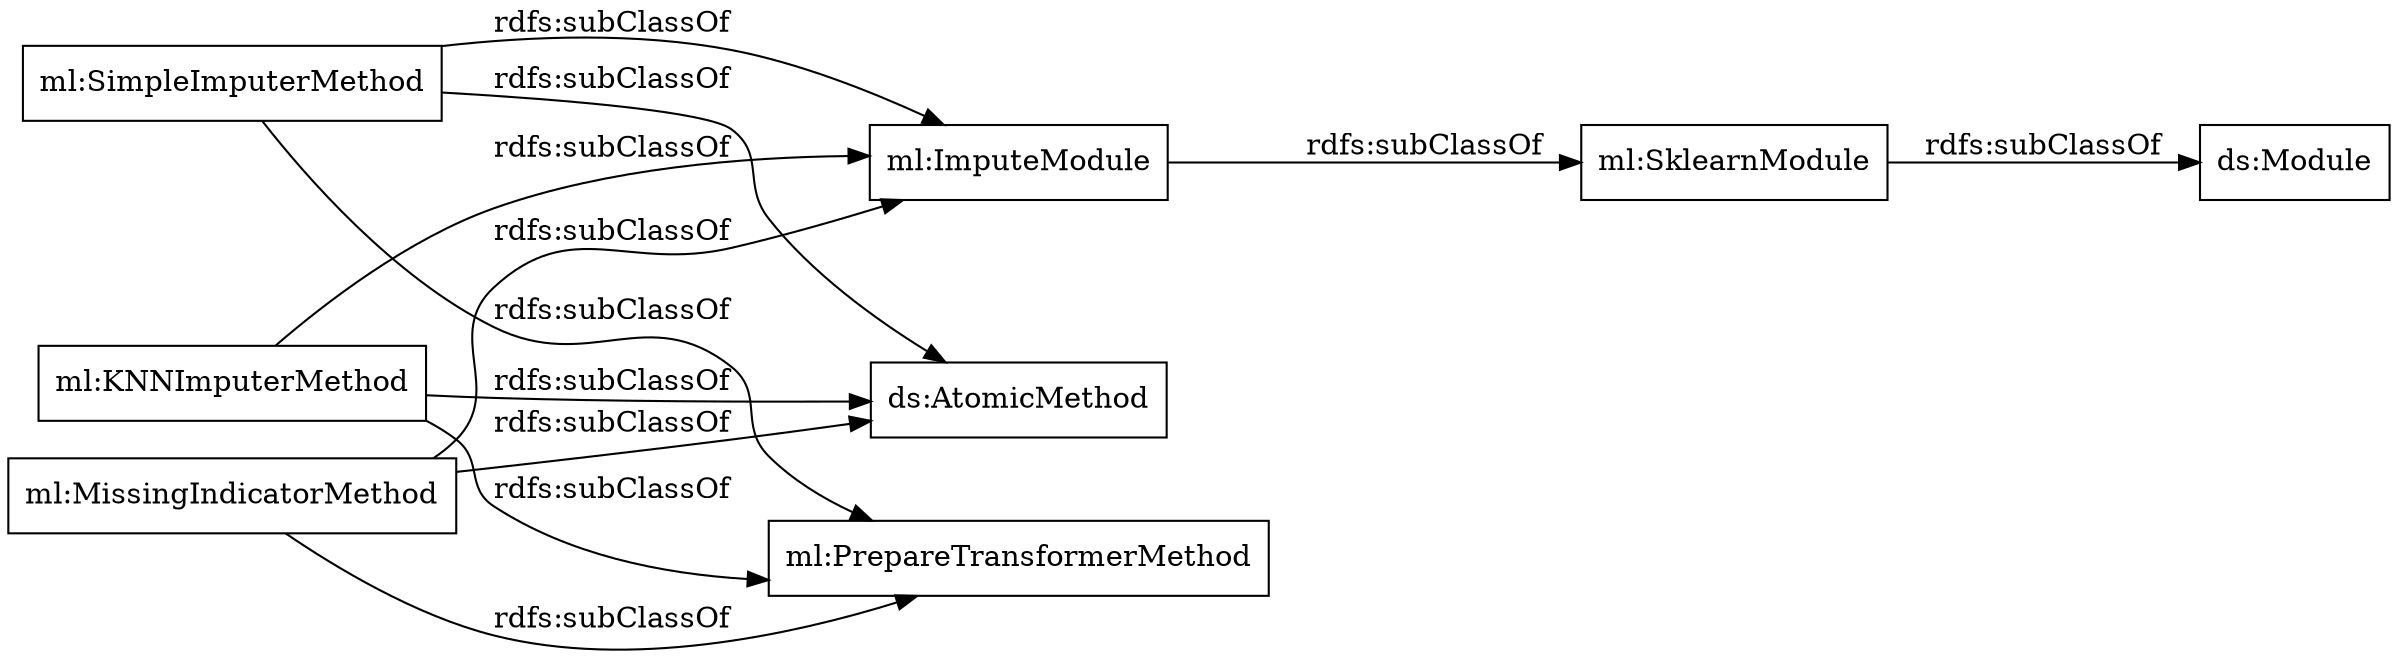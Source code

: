digraph ar2dtool_diagram { 
rankdir=LR;
size="1000"
node [shape = rectangle, color="black"]; "ml:KNNImputerMethod" "ml:SimpleImputerMethod" "ml:MissingIndicatorMethod" "ml:ImputeModule" "ml:SklearnModule" ; /*classes style*/
	"ml:SklearnModule" -> "ds:Module" [ label = "rdfs:subClassOf" ];
	"ml:SimpleImputerMethod" -> "ml:PrepareTransformerMethod" [ label = "rdfs:subClassOf" ];
	"ml:SimpleImputerMethod" -> "ml:ImputeModule" [ label = "rdfs:subClassOf" ];
	"ml:SimpleImputerMethod" -> "ds:AtomicMethod" [ label = "rdfs:subClassOf" ];
	"ml:MissingIndicatorMethod" -> "ml:PrepareTransformerMethod" [ label = "rdfs:subClassOf" ];
	"ml:MissingIndicatorMethod" -> "ml:ImputeModule" [ label = "rdfs:subClassOf" ];
	"ml:MissingIndicatorMethod" -> "ds:AtomicMethod" [ label = "rdfs:subClassOf" ];
	"ml:KNNImputerMethod" -> "ml:PrepareTransformerMethod" [ label = "rdfs:subClassOf" ];
	"ml:KNNImputerMethod" -> "ml:ImputeModule" [ label = "rdfs:subClassOf" ];
	"ml:KNNImputerMethod" -> "ds:AtomicMethod" [ label = "rdfs:subClassOf" ];
	"ml:ImputeModule" -> "ml:SklearnModule" [ label = "rdfs:subClassOf" ];

}
